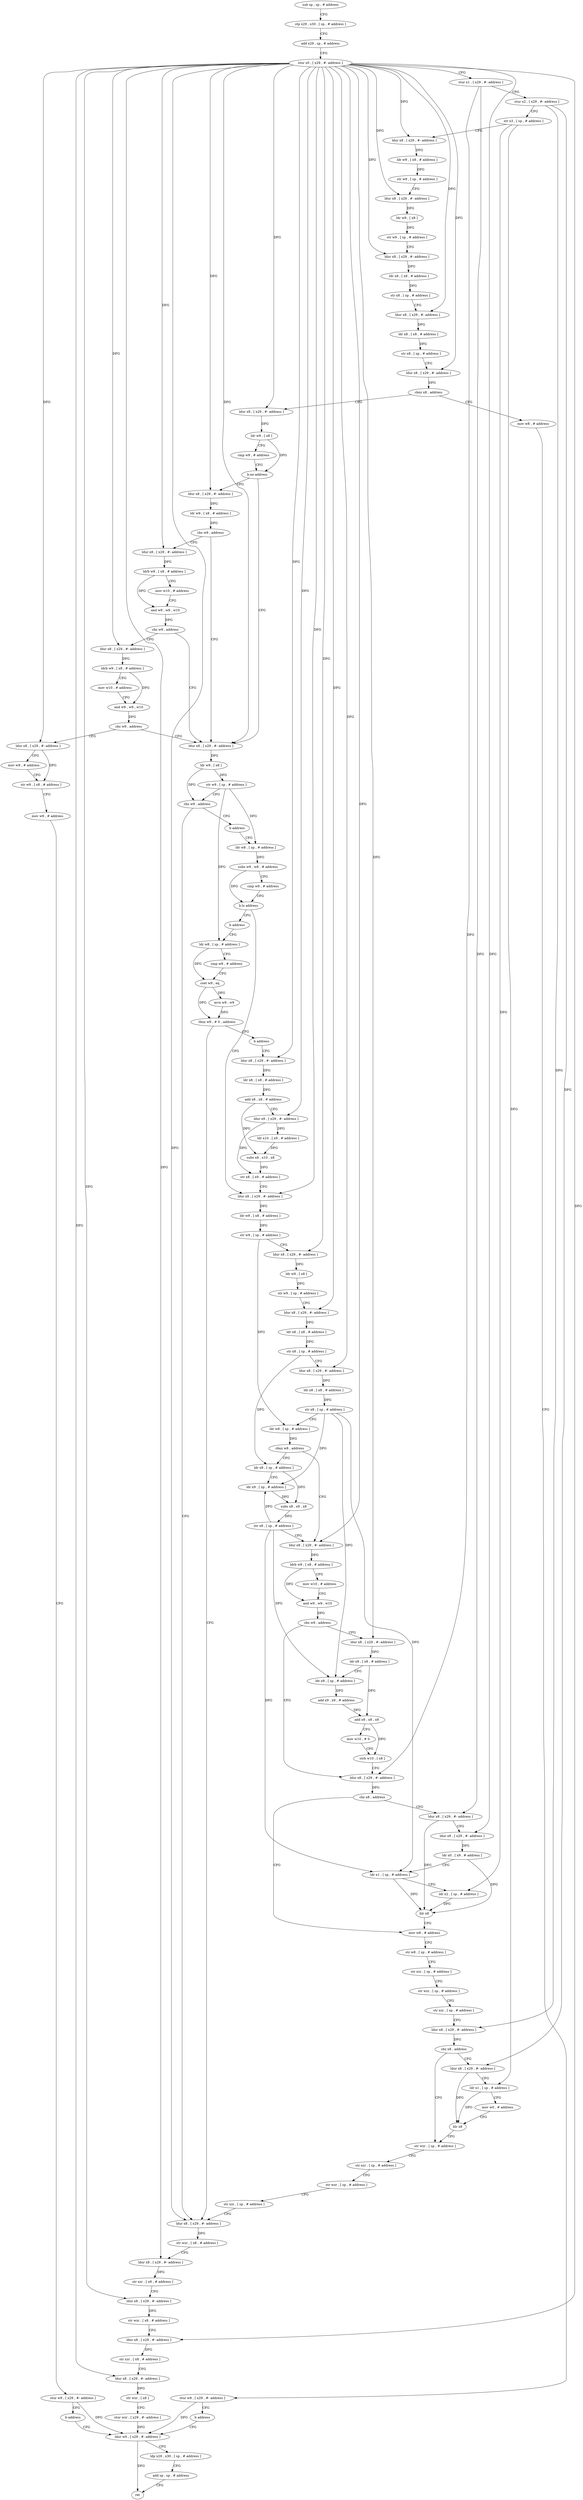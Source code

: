 digraph "func" {
"4373536" [label = "sub sp , sp , # address" ]
"4373540" [label = "stp x29 , x30 , [ sp , # address ]" ]
"4373544" [label = "add x29 , sp , # address" ]
"4373548" [label = "stur x0 , [ x29 , #- address ]" ]
"4373552" [label = "stur x1 , [ x29 , #- address ]" ]
"4373556" [label = "stur x2 , [ x29 , #- address ]" ]
"4373560" [label = "str x3 , [ sp , # address ]" ]
"4373564" [label = "ldur x8 , [ x29 , #- address ]" ]
"4373568" [label = "ldr w9 , [ x8 , # address ]" ]
"4373572" [label = "str w9 , [ sp , # address ]" ]
"4373576" [label = "ldur x8 , [ x29 , #- address ]" ]
"4373580" [label = "ldr w9 , [ x8 ]" ]
"4373584" [label = "str w9 , [ sp , # address ]" ]
"4373588" [label = "ldur x8 , [ x29 , #- address ]" ]
"4373592" [label = "ldr x8 , [ x8 , # address ]" ]
"4373596" [label = "str x8 , [ sp , # address ]" ]
"4373600" [label = "ldur x8 , [ x29 , #- address ]" ]
"4373604" [label = "ldr x8 , [ x8 , # address ]" ]
"4373608" [label = "str x8 , [ sp , # address ]" ]
"4373612" [label = "ldur x8 , [ x29 , #- address ]" ]
"4373616" [label = "cbnz x8 , address" ]
"4373632" [label = "ldur x8 , [ x29 , #- address ]" ]
"4373620" [label = "mov w8 , # address" ]
"4373636" [label = "ldr w9 , [ x8 ]" ]
"4373640" [label = "cmp w9 , # address" ]
"4373644" [label = "b.ne address" ]
"4373724" [label = "ldur x8 , [ x29 , #- address ]" ]
"4373648" [label = "ldur x8 , [ x29 , #- address ]" ]
"4373624" [label = "stur w8 , [ x29 , #- address ]" ]
"4373628" [label = "b address" ]
"4374072" [label = "ldur w0 , [ x29 , #- address ]" ]
"4373728" [label = "ldr w9 , [ x8 ]" ]
"4373732" [label = "str w9 , [ sp , # address ]" ]
"4373736" [label = "cbz w9 , address" ]
"4374028" [label = "ldur x8 , [ x29 , #- address ]" ]
"4373740" [label = "b address" ]
"4373652" [label = "ldr w9 , [ x8 , # address ]" ]
"4373656" [label = "cbz w9 , address" ]
"4373660" [label = "ldur x8 , [ x29 , #- address ]" ]
"4374076" [label = "ldp x29 , x30 , [ sp , # address ]" ]
"4374080" [label = "add sp , sp , # address" ]
"4374084" [label = "ret" ]
"4374032" [label = "str wzr , [ x8 , # address ]" ]
"4374036" [label = "ldur x8 , [ x29 , #- address ]" ]
"4374040" [label = "str xzr , [ x8 , # address ]" ]
"4374044" [label = "ldur x8 , [ x29 , #- address ]" ]
"4374048" [label = "str wzr , [ x8 , # address ]" ]
"4374052" [label = "ldur x8 , [ x29 , #- address ]" ]
"4374056" [label = "str xzr , [ x8 , # address ]" ]
"4374060" [label = "ldur x8 , [ x29 , #- address ]" ]
"4374064" [label = "str wzr , [ x8 ]" ]
"4374068" [label = "stur wzr , [ x29 , #- address ]" ]
"4373744" [label = "ldr w8 , [ sp , # address ]" ]
"4373664" [label = "ldrb w9 , [ x8 , # address ]" ]
"4373668" [label = "mov w10 , # address" ]
"4373672" [label = "and w9 , w9 , w10" ]
"4373676" [label = "cbz w9 , address" ]
"4373680" [label = "ldur x8 , [ x29 , #- address ]" ]
"4373748" [label = "subs w9 , w8 , # address" ]
"4373752" [label = "cmp w9 , # address" ]
"4373756" [label = "b.ls address" ]
"4373816" [label = "ldur x8 , [ x29 , #- address ]" ]
"4373760" [label = "b address" ]
"4373684" [label = "ldrb w9 , [ x8 , # address ]" ]
"4373688" [label = "mov w10 , # address" ]
"4373692" [label = "and w9 , w9 , w10" ]
"4373696" [label = "cbz w9 , address" ]
"4373700" [label = "ldur x8 , [ x29 , #- address ]" ]
"4373820" [label = "ldr w9 , [ x8 , # address ]" ]
"4373824" [label = "str w9 , [ sp , # address ]" ]
"4373828" [label = "ldur x8 , [ x29 , #- address ]" ]
"4373832" [label = "ldr w9 , [ x8 ]" ]
"4373836" [label = "str w9 , [ sp , # address ]" ]
"4373840" [label = "ldur x8 , [ x29 , #- address ]" ]
"4373844" [label = "ldr x8 , [ x8 , # address ]" ]
"4373848" [label = "str x8 , [ sp , # address ]" ]
"4373852" [label = "ldur x8 , [ x29 , #- address ]" ]
"4373856" [label = "ldr x8 , [ x8 , # address ]" ]
"4373860" [label = "str x8 , [ sp , # address ]" ]
"4373864" [label = "ldr w8 , [ sp , # address ]" ]
"4373868" [label = "cbnz w8 , address" ]
"4373888" [label = "ldur x8 , [ x29 , #- address ]" ]
"4373872" [label = "ldr x8 , [ sp , # address ]" ]
"4373764" [label = "ldr w8 , [ sp , # address ]" ]
"4373704" [label = "mov w9 , # address" ]
"4373708" [label = "str w9 , [ x8 , # address ]" ]
"4373712" [label = "mov w9 , # address" ]
"4373716" [label = "stur w9 , [ x29 , #- address ]" ]
"4373720" [label = "b address" ]
"4373892" [label = "ldrb w9 , [ x8 , # address ]" ]
"4373896" [label = "mov w10 , # address" ]
"4373900" [label = "and w9 , w9 , w10" ]
"4373904" [label = "cbz w9 , address" ]
"4373936" [label = "ldur x8 , [ x29 , #- address ]" ]
"4373908" [label = "ldur x8 , [ x29 , #- address ]" ]
"4373876" [label = "ldr x9 , [ sp , # address ]" ]
"4373880" [label = "subs x8 , x9 , x8" ]
"4373884" [label = "str x8 , [ sp , # address ]" ]
"4373768" [label = "cmp w8 , # address" ]
"4373772" [label = "cset w9 , eq" ]
"4373776" [label = "mvn w9 , w9" ]
"4373780" [label = "tbnz w9 , # 0 , address" ]
"4373784" [label = "b address" ]
"4373940" [label = "cbz x8 , address" ]
"4373968" [label = "mov w8 , # address" ]
"4373944" [label = "ldur x8 , [ x29 , #- address ]" ]
"4373912" [label = "ldr x8 , [ x8 , # address ]" ]
"4373916" [label = "ldr x9 , [ sp , # address ]" ]
"4373920" [label = "add x9 , x9 , # address" ]
"4373924" [label = "add x8 , x8 , x9" ]
"4373928" [label = "mov w10 , # 0" ]
"4373932" [label = "strb w10 , [ x8 ]" ]
"4373788" [label = "ldur x8 , [ x29 , #- address ]" ]
"4373972" [label = "str w8 , [ sp , # address ]" ]
"4373976" [label = "str xzr , [ sp , # address ]" ]
"4373980" [label = "str wzr , [ sp , # address ]" ]
"4373984" [label = "str xzr , [ sp , # address ]" ]
"4373988" [label = "ldur x8 , [ x29 , #- address ]" ]
"4373992" [label = "cbz x8 , address" ]
"4374012" [label = "str wzr , [ sp , # address ]" ]
"4373996" [label = "ldur x8 , [ x29 , #- address ]" ]
"4373948" [label = "ldur x9 , [ x29 , #- address ]" ]
"4373952" [label = "ldr x0 , [ x9 , # address ]" ]
"4373956" [label = "ldr x1 , [ sp , # address ]" ]
"4373960" [label = "ldr x2 , [ sp , # address ]" ]
"4373964" [label = "blr x8" ]
"4373792" [label = "ldr x8 , [ x8 , # address ]" ]
"4373796" [label = "add x8 , x8 , # address" ]
"4373800" [label = "ldur x9 , [ x29 , #- address ]" ]
"4373804" [label = "ldr x10 , [ x9 , # address ]" ]
"4373808" [label = "subs x8 , x10 , x8" ]
"4373812" [label = "str x8 , [ x9 , # address ]" ]
"4374016" [label = "str xzr , [ sp , # address ]" ]
"4374020" [label = "str wzr , [ sp , # address ]" ]
"4374024" [label = "str xzr , [ sp , # address ]" ]
"4374000" [label = "ldr x1 , [ sp , # address ]" ]
"4374004" [label = "mov w0 , # address" ]
"4374008" [label = "blr x8" ]
"4373536" -> "4373540" [ label = "CFG" ]
"4373540" -> "4373544" [ label = "CFG" ]
"4373544" -> "4373548" [ label = "CFG" ]
"4373548" -> "4373552" [ label = "CFG" ]
"4373548" -> "4373564" [ label = "DFG" ]
"4373548" -> "4373576" [ label = "DFG" ]
"4373548" -> "4373588" [ label = "DFG" ]
"4373548" -> "4373600" [ label = "DFG" ]
"4373548" -> "4373612" [ label = "DFG" ]
"4373548" -> "4373632" [ label = "DFG" ]
"4373548" -> "4373724" [ label = "DFG" ]
"4373548" -> "4373648" [ label = "DFG" ]
"4373548" -> "4374028" [ label = "DFG" ]
"4373548" -> "4374036" [ label = "DFG" ]
"4373548" -> "4374044" [ label = "DFG" ]
"4373548" -> "4374052" [ label = "DFG" ]
"4373548" -> "4374060" [ label = "DFG" ]
"4373548" -> "4373660" [ label = "DFG" ]
"4373548" -> "4373680" [ label = "DFG" ]
"4373548" -> "4373816" [ label = "DFG" ]
"4373548" -> "4373828" [ label = "DFG" ]
"4373548" -> "4373840" [ label = "DFG" ]
"4373548" -> "4373852" [ label = "DFG" ]
"4373548" -> "4373700" [ label = "DFG" ]
"4373548" -> "4373888" [ label = "DFG" ]
"4373548" -> "4373908" [ label = "DFG" ]
"4373548" -> "4373948" [ label = "DFG" ]
"4373548" -> "4373788" [ label = "DFG" ]
"4373548" -> "4373800" [ label = "DFG" ]
"4373552" -> "4373556" [ label = "CFG" ]
"4373552" -> "4373936" [ label = "DFG" ]
"4373552" -> "4373944" [ label = "DFG" ]
"4373556" -> "4373560" [ label = "CFG" ]
"4373556" -> "4373988" [ label = "DFG" ]
"4373556" -> "4373996" [ label = "DFG" ]
"4373560" -> "4373564" [ label = "CFG" ]
"4373560" -> "4373960" [ label = "DFG" ]
"4373560" -> "4374000" [ label = "DFG" ]
"4373564" -> "4373568" [ label = "DFG" ]
"4373568" -> "4373572" [ label = "DFG" ]
"4373572" -> "4373576" [ label = "CFG" ]
"4373576" -> "4373580" [ label = "DFG" ]
"4373580" -> "4373584" [ label = "DFG" ]
"4373584" -> "4373588" [ label = "CFG" ]
"4373588" -> "4373592" [ label = "DFG" ]
"4373592" -> "4373596" [ label = "DFG" ]
"4373596" -> "4373600" [ label = "CFG" ]
"4373600" -> "4373604" [ label = "DFG" ]
"4373604" -> "4373608" [ label = "DFG" ]
"4373608" -> "4373612" [ label = "CFG" ]
"4373612" -> "4373616" [ label = "DFG" ]
"4373616" -> "4373632" [ label = "CFG" ]
"4373616" -> "4373620" [ label = "CFG" ]
"4373632" -> "4373636" [ label = "DFG" ]
"4373620" -> "4373624" [ label = "CFG" ]
"4373636" -> "4373640" [ label = "CFG" ]
"4373636" -> "4373644" [ label = "DFG" ]
"4373640" -> "4373644" [ label = "CFG" ]
"4373644" -> "4373724" [ label = "CFG" ]
"4373644" -> "4373648" [ label = "CFG" ]
"4373724" -> "4373728" [ label = "DFG" ]
"4373648" -> "4373652" [ label = "DFG" ]
"4373624" -> "4373628" [ label = "CFG" ]
"4373624" -> "4374072" [ label = "DFG" ]
"4373628" -> "4374072" [ label = "CFG" ]
"4374072" -> "4374076" [ label = "CFG" ]
"4374072" -> "4374084" [ label = "DFG" ]
"4373728" -> "4373732" [ label = "DFG" ]
"4373728" -> "4373736" [ label = "DFG" ]
"4373732" -> "4373736" [ label = "CFG" ]
"4373732" -> "4373744" [ label = "DFG" ]
"4373732" -> "4373764" [ label = "DFG" ]
"4373736" -> "4374028" [ label = "CFG" ]
"4373736" -> "4373740" [ label = "CFG" ]
"4374028" -> "4374032" [ label = "DFG" ]
"4373740" -> "4373744" [ label = "CFG" ]
"4373652" -> "4373656" [ label = "DFG" ]
"4373656" -> "4373724" [ label = "CFG" ]
"4373656" -> "4373660" [ label = "CFG" ]
"4373660" -> "4373664" [ label = "DFG" ]
"4374076" -> "4374080" [ label = "CFG" ]
"4374080" -> "4374084" [ label = "CFG" ]
"4374032" -> "4374036" [ label = "CFG" ]
"4374036" -> "4374040" [ label = "DFG" ]
"4374040" -> "4374044" [ label = "CFG" ]
"4374044" -> "4374048" [ label = "DFG" ]
"4374048" -> "4374052" [ label = "CFG" ]
"4374052" -> "4374056" [ label = "DFG" ]
"4374056" -> "4374060" [ label = "CFG" ]
"4374060" -> "4374064" [ label = "DFG" ]
"4374064" -> "4374068" [ label = "CFG" ]
"4374068" -> "4374072" [ label = "DFG" ]
"4373744" -> "4373748" [ label = "DFG" ]
"4373664" -> "4373668" [ label = "CFG" ]
"4373664" -> "4373672" [ label = "DFG" ]
"4373668" -> "4373672" [ label = "CFG" ]
"4373672" -> "4373676" [ label = "DFG" ]
"4373676" -> "4373724" [ label = "CFG" ]
"4373676" -> "4373680" [ label = "CFG" ]
"4373680" -> "4373684" [ label = "DFG" ]
"4373748" -> "4373752" [ label = "CFG" ]
"4373748" -> "4373756" [ label = "DFG" ]
"4373752" -> "4373756" [ label = "CFG" ]
"4373756" -> "4373816" [ label = "CFG" ]
"4373756" -> "4373760" [ label = "CFG" ]
"4373816" -> "4373820" [ label = "DFG" ]
"4373760" -> "4373764" [ label = "CFG" ]
"4373684" -> "4373688" [ label = "CFG" ]
"4373684" -> "4373692" [ label = "DFG" ]
"4373688" -> "4373692" [ label = "CFG" ]
"4373692" -> "4373696" [ label = "DFG" ]
"4373696" -> "4373724" [ label = "CFG" ]
"4373696" -> "4373700" [ label = "CFG" ]
"4373700" -> "4373704" [ label = "CFG" ]
"4373700" -> "4373708" [ label = "DFG" ]
"4373820" -> "4373824" [ label = "DFG" ]
"4373824" -> "4373828" [ label = "CFG" ]
"4373824" -> "4373864" [ label = "DFG" ]
"4373828" -> "4373832" [ label = "DFG" ]
"4373832" -> "4373836" [ label = "DFG" ]
"4373836" -> "4373840" [ label = "CFG" ]
"4373840" -> "4373844" [ label = "DFG" ]
"4373844" -> "4373848" [ label = "DFG" ]
"4373848" -> "4373852" [ label = "CFG" ]
"4373848" -> "4373872" [ label = "DFG" ]
"4373852" -> "4373856" [ label = "DFG" ]
"4373856" -> "4373860" [ label = "DFG" ]
"4373860" -> "4373864" [ label = "CFG" ]
"4373860" -> "4373876" [ label = "DFG" ]
"4373860" -> "4373916" [ label = "DFG" ]
"4373860" -> "4373956" [ label = "DFG" ]
"4373864" -> "4373868" [ label = "DFG" ]
"4373868" -> "4373888" [ label = "CFG" ]
"4373868" -> "4373872" [ label = "CFG" ]
"4373888" -> "4373892" [ label = "DFG" ]
"4373872" -> "4373876" [ label = "CFG" ]
"4373872" -> "4373880" [ label = "DFG" ]
"4373764" -> "4373768" [ label = "CFG" ]
"4373764" -> "4373772" [ label = "DFG" ]
"4373704" -> "4373708" [ label = "CFG" ]
"4373708" -> "4373712" [ label = "CFG" ]
"4373712" -> "4373716" [ label = "CFG" ]
"4373716" -> "4373720" [ label = "CFG" ]
"4373716" -> "4374072" [ label = "DFG" ]
"4373720" -> "4374072" [ label = "CFG" ]
"4373892" -> "4373896" [ label = "CFG" ]
"4373892" -> "4373900" [ label = "DFG" ]
"4373896" -> "4373900" [ label = "CFG" ]
"4373900" -> "4373904" [ label = "DFG" ]
"4373904" -> "4373936" [ label = "CFG" ]
"4373904" -> "4373908" [ label = "CFG" ]
"4373936" -> "4373940" [ label = "DFG" ]
"4373908" -> "4373912" [ label = "DFG" ]
"4373876" -> "4373880" [ label = "DFG" ]
"4373880" -> "4373884" [ label = "DFG" ]
"4373884" -> "4373888" [ label = "CFG" ]
"4373884" -> "4373876" [ label = "DFG" ]
"4373884" -> "4373916" [ label = "DFG" ]
"4373884" -> "4373956" [ label = "DFG" ]
"4373768" -> "4373772" [ label = "CFG" ]
"4373772" -> "4373776" [ label = "DFG" ]
"4373772" -> "4373780" [ label = "DFG" ]
"4373776" -> "4373780" [ label = "DFG" ]
"4373780" -> "4374028" [ label = "CFG" ]
"4373780" -> "4373784" [ label = "CFG" ]
"4373784" -> "4373788" [ label = "CFG" ]
"4373940" -> "4373968" [ label = "CFG" ]
"4373940" -> "4373944" [ label = "CFG" ]
"4373968" -> "4373972" [ label = "CFG" ]
"4373944" -> "4373948" [ label = "CFG" ]
"4373944" -> "4373964" [ label = "DFG" ]
"4373912" -> "4373916" [ label = "CFG" ]
"4373912" -> "4373924" [ label = "DFG" ]
"4373916" -> "4373920" [ label = "DFG" ]
"4373920" -> "4373924" [ label = "DFG" ]
"4373924" -> "4373928" [ label = "CFG" ]
"4373924" -> "4373932" [ label = "DFG" ]
"4373928" -> "4373932" [ label = "CFG" ]
"4373932" -> "4373936" [ label = "CFG" ]
"4373788" -> "4373792" [ label = "DFG" ]
"4373972" -> "4373976" [ label = "CFG" ]
"4373976" -> "4373980" [ label = "CFG" ]
"4373980" -> "4373984" [ label = "CFG" ]
"4373984" -> "4373988" [ label = "CFG" ]
"4373988" -> "4373992" [ label = "DFG" ]
"4373992" -> "4374012" [ label = "CFG" ]
"4373992" -> "4373996" [ label = "CFG" ]
"4374012" -> "4374016" [ label = "CFG" ]
"4373996" -> "4374000" [ label = "CFG" ]
"4373996" -> "4374008" [ label = "DFG" ]
"4373948" -> "4373952" [ label = "DFG" ]
"4373952" -> "4373956" [ label = "CFG" ]
"4373952" -> "4373964" [ label = "DFG" ]
"4373956" -> "4373960" [ label = "CFG" ]
"4373956" -> "4373964" [ label = "DFG" ]
"4373960" -> "4373964" [ label = "DFG" ]
"4373964" -> "4373968" [ label = "CFG" ]
"4373792" -> "4373796" [ label = "DFG" ]
"4373796" -> "4373800" [ label = "CFG" ]
"4373796" -> "4373808" [ label = "DFG" ]
"4373800" -> "4373804" [ label = "DFG" ]
"4373800" -> "4373812" [ label = "DFG" ]
"4373804" -> "4373808" [ label = "DFG" ]
"4373808" -> "4373812" [ label = "DFG" ]
"4373812" -> "4373816" [ label = "CFG" ]
"4374016" -> "4374020" [ label = "CFG" ]
"4374020" -> "4374024" [ label = "CFG" ]
"4374024" -> "4374028" [ label = "CFG" ]
"4374000" -> "4374004" [ label = "CFG" ]
"4374000" -> "4374008" [ label = "DFG" ]
"4374004" -> "4374008" [ label = "CFG" ]
"4374008" -> "4374012" [ label = "CFG" ]
}
